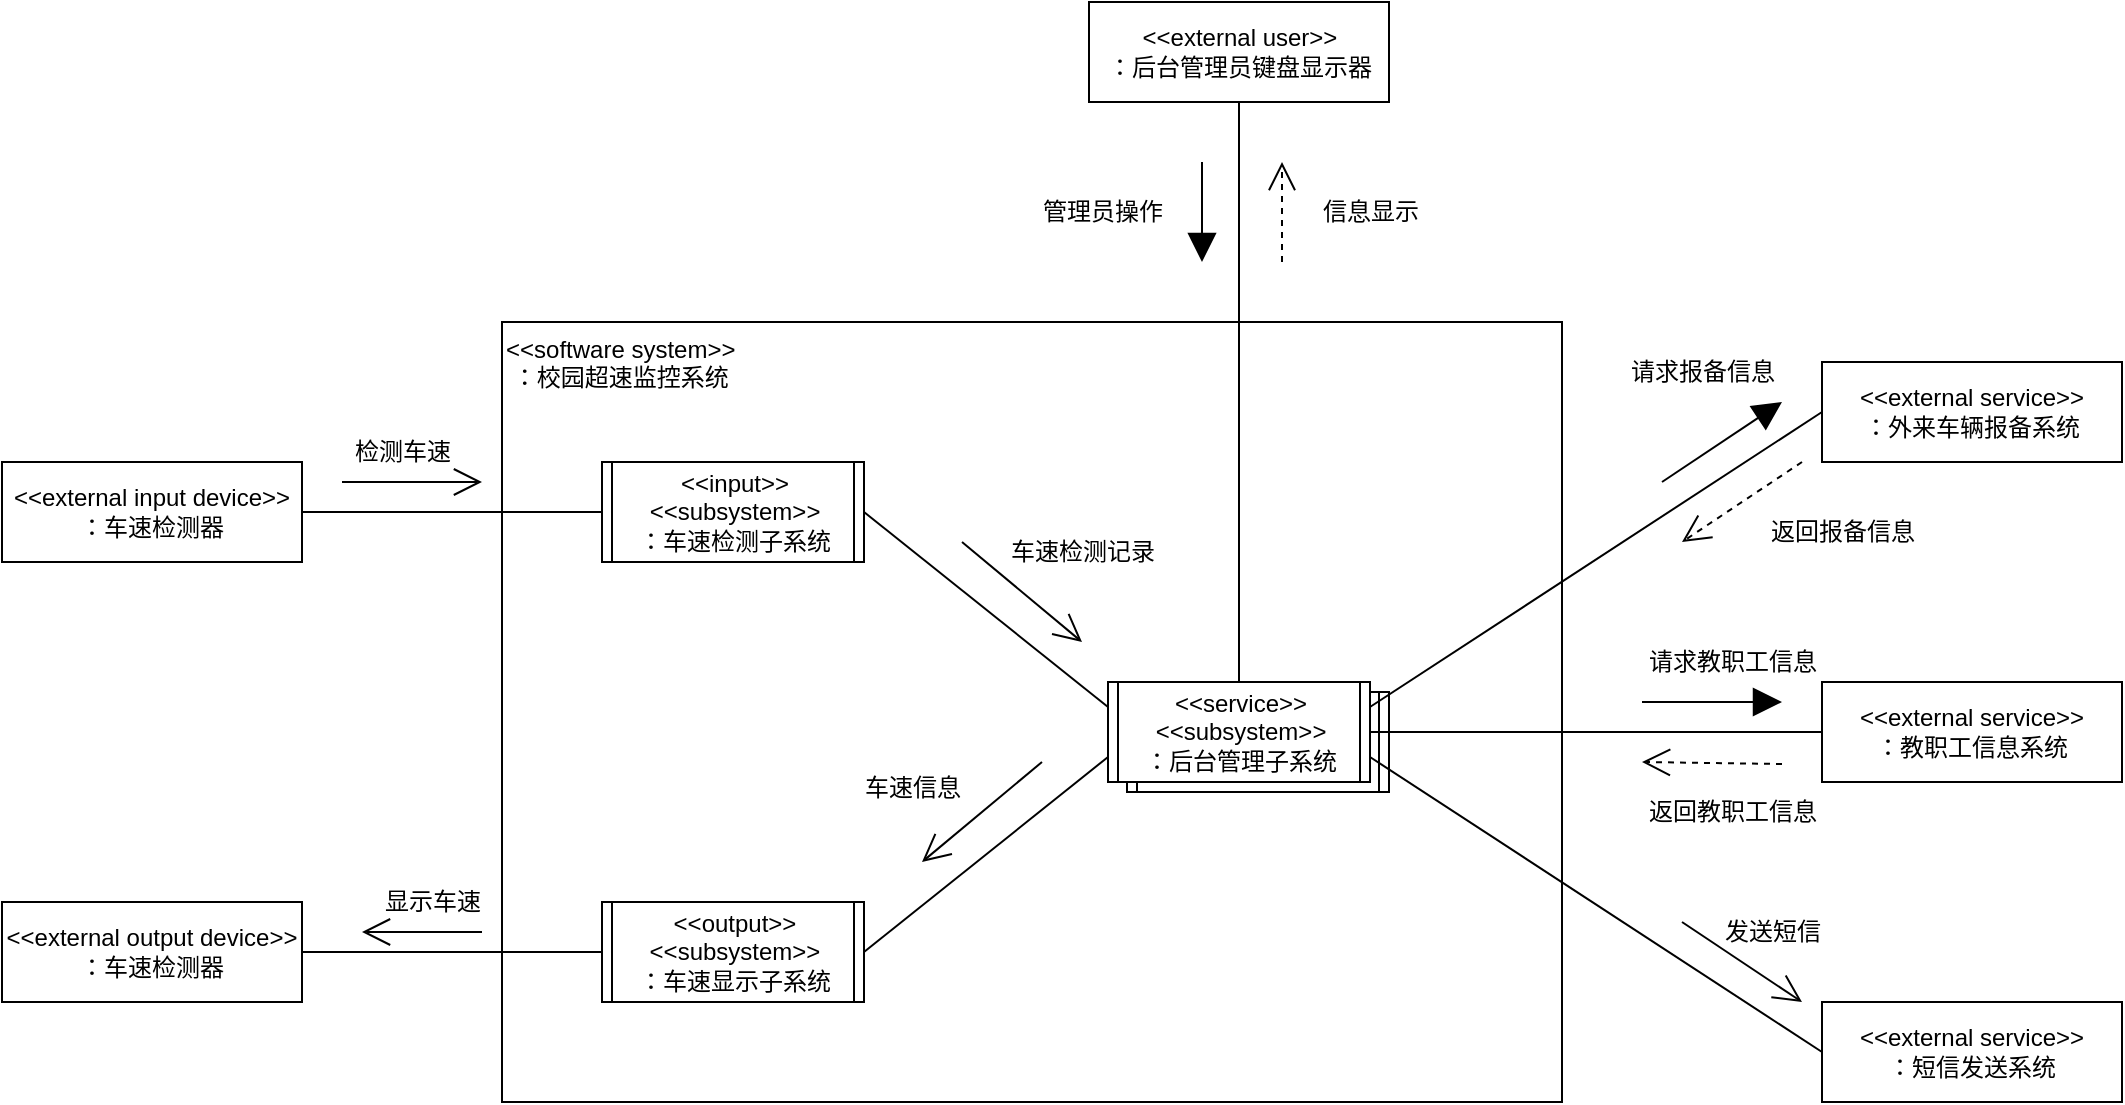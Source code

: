 <mxfile version="24.2.5" type="device" pages="7">
  <diagram id="XhyEGGIeyeuFzfKl0eeU" name="子系统之间的并发通信图">
    <mxGraphModel dx="1937" dy="810" grid="1" gridSize="10" guides="1" tooltips="1" connect="1" arrows="1" fold="1" page="1" pageScale="1" pageWidth="827" pageHeight="1169" math="0" shadow="0">
      <root>
        <mxCell id="0" />
        <mxCell id="1" parent="0" />
        <mxCell id="a6O0ktGnuzLCAw97fX3g-10" value="" style="shape=process2;fixedSize=1;size=5;fontStyle=0;html=1;verticalAlign=middle;" parent="1" vertex="1">
          <mxGeometry x="292.5" y="465" width="131" height="50" as="geometry" />
        </mxCell>
        <mxCell id="a6O0ktGnuzLCAw97fX3g-6" value="&amp;lt;&amp;lt;service&amp;gt;&amp;gt;&lt;br style=&quot;&quot;&gt;&lt;span style=&quot;&quot;&gt;&amp;lt;&amp;lt;subsystem&amp;gt;&amp;gt;&lt;/span&gt;&lt;br style=&quot;&quot;&gt;&lt;span style=&quot;&quot;&gt;：后台管理子系统&lt;/span&gt;" style="shape=process2;fixedSize=1;size=5;fontStyle=0;html=1;verticalAlign=middle;" parent="1" vertex="1">
          <mxGeometry x="283" y="460" width="131" height="50" as="geometry" />
        </mxCell>
        <mxCell id="a6O0ktGnuzLCAw97fX3g-8" value="&amp;lt;&amp;lt;input&amp;gt;&amp;gt;&lt;br style=&quot;&quot;&gt;&lt;span style=&quot;&quot;&gt;&amp;lt;&amp;lt;subsystem&amp;gt;&amp;gt;&lt;/span&gt;&lt;br style=&quot;&quot;&gt;&lt;span style=&quot;&quot;&gt;：车速检测子系统&lt;/span&gt;" style="shape=process2;fixedSize=1;size=5;fontStyle=0;html=1;verticalAlign=middle;" parent="1" vertex="1">
          <mxGeometry x="30" y="350" width="131" height="50" as="geometry" />
        </mxCell>
        <mxCell id="a6O0ktGnuzLCAw97fX3g-9" value="&amp;lt;&amp;lt;output&amp;gt;&amp;gt;&lt;br style=&quot;&quot;&gt;&lt;span style=&quot;&quot;&gt;&amp;lt;&amp;lt;subsystem&amp;gt;&amp;gt;&lt;/span&gt;&lt;br style=&quot;&quot;&gt;&lt;span style=&quot;&quot;&gt;：车速显示&lt;/span&gt;&lt;span style=&quot;background-color: initial;&quot;&gt;子系统&lt;/span&gt;" style="shape=process2;fixedSize=1;size=5;fontStyle=0;html=1;verticalAlign=middle;" parent="1" vertex="1">
          <mxGeometry x="30" y="570" width="131" height="50" as="geometry" />
        </mxCell>
        <mxCell id="a6O0ktGnuzLCAw97fX3g-11" value="&amp;lt;&amp;lt;external output device&amp;gt;&amp;gt;&lt;br&gt;：车速检测器" style="html=1;whiteSpace=wrap;" parent="1" vertex="1">
          <mxGeometry x="-270" y="570" width="150" height="50" as="geometry" />
        </mxCell>
        <mxCell id="a6O0ktGnuzLCAw97fX3g-12" value="&amp;lt;&amp;lt;external input device&amp;gt;&amp;gt;&lt;br&gt;：车速检测器" style="html=1;whiteSpace=wrap;" parent="1" vertex="1">
          <mxGeometry x="-270" y="350" width="150" height="50" as="geometry" />
        </mxCell>
        <mxCell id="a6O0ktGnuzLCAw97fX3g-13" value="&amp;lt;&amp;lt;external user&amp;gt;&amp;gt;&lt;br&gt;：后台管理员键盘显示器" style="html=1;whiteSpace=wrap;" parent="1" vertex="1">
          <mxGeometry x="273.5" y="120" width="150" height="50" as="geometry" />
        </mxCell>
        <mxCell id="a6O0ktGnuzLCAw97fX3g-14" value="&amp;lt;&amp;lt;external service&amp;gt;&amp;gt;&lt;br&gt;：短信发送系统" style="html=1;whiteSpace=wrap;" parent="1" vertex="1">
          <mxGeometry x="640" y="620" width="150" height="50" as="geometry" />
        </mxCell>
        <mxCell id="a6O0ktGnuzLCAw97fX3g-15" value="&amp;lt;&amp;lt;external service&amp;gt;&amp;gt;&lt;br&gt;：教职工信息系统" style="html=1;whiteSpace=wrap;" parent="1" vertex="1">
          <mxGeometry x="640" y="460" width="150" height="50" as="geometry" />
        </mxCell>
        <mxCell id="a6O0ktGnuzLCAw97fX3g-16" value="&amp;lt;&amp;lt;external service&amp;gt;&amp;gt;&lt;br&gt;：外来车辆报备系统" style="html=1;whiteSpace=wrap;" parent="1" vertex="1">
          <mxGeometry x="640" y="300" width="150" height="50" as="geometry" />
        </mxCell>
        <mxCell id="a6O0ktGnuzLCAw97fX3g-20" value="" style="endArrow=none;html=1;rounded=0;entryX=0.5;entryY=1;entryDx=0;entryDy=0;exitX=0.5;exitY=0;exitDx=0;exitDy=0;" parent="1" source="a6O0ktGnuzLCAw97fX3g-6" target="a6O0ktGnuzLCAw97fX3g-13" edge="1">
          <mxGeometry width="50" height="50" relative="1" as="geometry">
            <mxPoint x="240" y="490" as="sourcePoint" />
            <mxPoint x="290" y="440" as="targetPoint" />
          </mxGeometry>
        </mxCell>
        <mxCell id="a6O0ktGnuzLCAw97fX3g-21" value="" style="endArrow=none;html=1;rounded=0;entryX=0;entryY=0.5;entryDx=0;entryDy=0;exitX=1;exitY=0.25;exitDx=0;exitDy=0;" parent="1" source="a6O0ktGnuzLCAw97fX3g-6" target="a6O0ktGnuzLCAw97fX3g-16" edge="1">
          <mxGeometry width="50" height="50" relative="1" as="geometry">
            <mxPoint x="240" y="490" as="sourcePoint" />
            <mxPoint x="290" y="440" as="targetPoint" />
          </mxGeometry>
        </mxCell>
        <mxCell id="a6O0ktGnuzLCAw97fX3g-22" value="" style="endArrow=none;html=1;rounded=0;exitX=1;exitY=0.5;exitDx=0;exitDy=0;entryX=0;entryY=0.5;entryDx=0;entryDy=0;" parent="1" source="a6O0ktGnuzLCAw97fX3g-6" target="a6O0ktGnuzLCAw97fX3g-15" edge="1">
          <mxGeometry width="50" height="50" relative="1" as="geometry">
            <mxPoint x="240" y="490" as="sourcePoint" />
            <mxPoint x="290" y="440" as="targetPoint" />
          </mxGeometry>
        </mxCell>
        <mxCell id="a6O0ktGnuzLCAw97fX3g-23" value="" style="endArrow=none;html=1;rounded=0;entryX=0;entryY=0.5;entryDx=0;entryDy=0;exitX=1;exitY=0.75;exitDx=0;exitDy=0;" parent="1" source="a6O0ktGnuzLCAw97fX3g-6" target="a6O0ktGnuzLCAw97fX3g-14" edge="1">
          <mxGeometry width="50" height="50" relative="1" as="geometry">
            <mxPoint x="240" y="490" as="sourcePoint" />
            <mxPoint x="290" y="440" as="targetPoint" />
          </mxGeometry>
        </mxCell>
        <mxCell id="a6O0ktGnuzLCAw97fX3g-24" value="" style="endArrow=none;html=1;rounded=0;entryX=0;entryY=0.25;entryDx=0;entryDy=0;exitX=1;exitY=0.5;exitDx=0;exitDy=0;" parent="1" source="a6O0ktGnuzLCAw97fX3g-8" target="a6O0ktGnuzLCAw97fX3g-6" edge="1">
          <mxGeometry width="50" height="50" relative="1" as="geometry">
            <mxPoint x="240" y="490" as="sourcePoint" />
            <mxPoint x="290" y="440" as="targetPoint" />
          </mxGeometry>
        </mxCell>
        <mxCell id="a6O0ktGnuzLCAw97fX3g-25" value="" style="endArrow=none;html=1;rounded=0;exitX=0;exitY=0.75;exitDx=0;exitDy=0;entryX=1;entryY=0.5;entryDx=0;entryDy=0;" parent="1" source="a6O0ktGnuzLCAw97fX3g-6" target="a6O0ktGnuzLCAw97fX3g-9" edge="1">
          <mxGeometry width="50" height="50" relative="1" as="geometry">
            <mxPoint x="240" y="490" as="sourcePoint" />
            <mxPoint x="290" y="440" as="targetPoint" />
          </mxGeometry>
        </mxCell>
        <mxCell id="a6O0ktGnuzLCAw97fX3g-26" value="" style="endArrow=none;html=1;rounded=0;entryX=0;entryY=0.5;entryDx=0;entryDy=0;exitX=1;exitY=0.5;exitDx=0;exitDy=0;" parent="1" source="a6O0ktGnuzLCAw97fX3g-12" target="a6O0ktGnuzLCAw97fX3g-8" edge="1">
          <mxGeometry width="50" height="50" relative="1" as="geometry">
            <mxPoint x="240" y="490" as="sourcePoint" />
            <mxPoint x="290" y="440" as="targetPoint" />
          </mxGeometry>
        </mxCell>
        <mxCell id="a6O0ktGnuzLCAw97fX3g-27" value="" style="endArrow=none;html=1;rounded=0;entryX=0;entryY=0.5;entryDx=0;entryDy=0;exitX=1;exitY=0.5;exitDx=0;exitDy=0;" parent="1" source="a6O0ktGnuzLCAw97fX3g-11" target="a6O0ktGnuzLCAw97fX3g-9" edge="1">
          <mxGeometry width="50" height="50" relative="1" as="geometry">
            <mxPoint x="240" y="490" as="sourcePoint" />
            <mxPoint x="290" y="440" as="targetPoint" />
          </mxGeometry>
        </mxCell>
        <mxCell id="a6O0ktGnuzLCAw97fX3g-29" value="" style="endArrow=block;endFill=1;endSize=12;html=1;rounded=0;" parent="1" edge="1">
          <mxGeometry width="160" relative="1" as="geometry">
            <mxPoint x="330" y="200" as="sourcePoint" />
            <mxPoint x="330" y="250" as="targetPoint" />
          </mxGeometry>
        </mxCell>
        <mxCell id="a6O0ktGnuzLCAw97fX3g-30" value="管理员操作" style="text;html=1;align=center;verticalAlign=middle;resizable=0;points=[];autosize=1;strokeColor=none;fillColor=none;" parent="1" vertex="1">
          <mxGeometry x="240" y="210" width="80" height="30" as="geometry" />
        </mxCell>
        <mxCell id="yI2eF-uFjokfaQwamxXU-1" value="" style="endArrow=open;endFill=1;endSize=12;html=1;rounded=0;dashed=1;" parent="1" edge="1">
          <mxGeometry width="160" relative="1" as="geometry">
            <mxPoint x="370" y="250" as="sourcePoint" />
            <mxPoint x="370" y="200" as="targetPoint" />
          </mxGeometry>
        </mxCell>
        <mxCell id="yI2eF-uFjokfaQwamxXU-2" value="信息显示" style="text;html=1;align=center;verticalAlign=middle;resizable=0;points=[];autosize=1;strokeColor=none;fillColor=none;" parent="1" vertex="1">
          <mxGeometry x="379" y="210" width="70" height="30" as="geometry" />
        </mxCell>
        <mxCell id="yI2eF-uFjokfaQwamxXU-3" value="" style="endArrow=block;endFill=1;endSize=12;html=1;rounded=0;" parent="1" edge="1">
          <mxGeometry width="160" relative="1" as="geometry">
            <mxPoint x="560" y="360" as="sourcePoint" />
            <mxPoint x="620" y="320" as="targetPoint" />
          </mxGeometry>
        </mxCell>
        <mxCell id="yI2eF-uFjokfaQwamxXU-4" value="请求报备信息" style="text;html=1;align=center;verticalAlign=middle;resizable=0;points=[];autosize=1;strokeColor=none;fillColor=none;" parent="1" vertex="1">
          <mxGeometry x="530" y="290" width="100" height="30" as="geometry" />
        </mxCell>
        <mxCell id="yI2eF-uFjokfaQwamxXU-5" value="" style="endArrow=open;endFill=1;endSize=12;html=1;rounded=0;dashed=1;" parent="1" edge="1">
          <mxGeometry width="160" relative="1" as="geometry">
            <mxPoint x="630" y="350" as="sourcePoint" />
            <mxPoint x="570" y="390" as="targetPoint" />
          </mxGeometry>
        </mxCell>
        <mxCell id="yI2eF-uFjokfaQwamxXU-6" value="返回报备信息" style="text;html=1;align=center;verticalAlign=middle;resizable=0;points=[];autosize=1;strokeColor=none;fillColor=none;" parent="1" vertex="1">
          <mxGeometry x="600" y="370" width="100" height="30" as="geometry" />
        </mxCell>
        <mxCell id="yI2eF-uFjokfaQwamxXU-8" value="" style="endArrow=block;endFill=1;endSize=12;html=1;rounded=0;" parent="1" edge="1">
          <mxGeometry width="160" relative="1" as="geometry">
            <mxPoint x="550" y="470" as="sourcePoint" />
            <mxPoint x="620" y="470" as="targetPoint" />
          </mxGeometry>
        </mxCell>
        <mxCell id="yI2eF-uFjokfaQwamxXU-9" value="" style="endArrow=open;endFill=1;endSize=12;html=1;rounded=0;dashed=1;" parent="1" edge="1">
          <mxGeometry width="160" relative="1" as="geometry">
            <mxPoint x="620" y="501" as="sourcePoint" />
            <mxPoint x="550" y="500" as="targetPoint" />
          </mxGeometry>
        </mxCell>
        <mxCell id="yI2eF-uFjokfaQwamxXU-10" value="请求教职工信息" style="text;html=1;align=center;verticalAlign=middle;resizable=0;points=[];autosize=1;strokeColor=none;fillColor=none;" parent="1" vertex="1">
          <mxGeometry x="540" y="435" width="110" height="30" as="geometry" />
        </mxCell>
        <mxCell id="yI2eF-uFjokfaQwamxXU-11" value="返回教职工信息" style="text;html=1;align=center;verticalAlign=middle;resizable=0;points=[];autosize=1;strokeColor=none;fillColor=none;" parent="1" vertex="1">
          <mxGeometry x="540" y="510" width="110" height="30" as="geometry" />
        </mxCell>
        <mxCell id="yI2eF-uFjokfaQwamxXU-15" value="" style="endArrow=open;endFill=1;endSize=12;html=1;rounded=0;" parent="1" edge="1">
          <mxGeometry width="160" relative="1" as="geometry">
            <mxPoint x="570" y="580" as="sourcePoint" />
            <mxPoint x="630" y="620" as="targetPoint" />
          </mxGeometry>
        </mxCell>
        <mxCell id="yI2eF-uFjokfaQwamxXU-16" value="发送短信" style="text;html=1;align=center;verticalAlign=middle;resizable=0;points=[];autosize=1;strokeColor=none;fillColor=none;" parent="1" vertex="1">
          <mxGeometry x="580" y="570" width="70" height="30" as="geometry" />
        </mxCell>
        <mxCell id="yI2eF-uFjokfaQwamxXU-18" value="" style="endArrow=open;endFill=1;endSize=12;html=1;rounded=0;" parent="1" edge="1">
          <mxGeometry width="160" relative="1" as="geometry">
            <mxPoint x="-100" y="360" as="sourcePoint" />
            <mxPoint x="-30" y="360" as="targetPoint" />
          </mxGeometry>
        </mxCell>
        <mxCell id="yI2eF-uFjokfaQwamxXU-19" value="检测车速" style="text;html=1;align=center;verticalAlign=middle;resizable=0;points=[];autosize=1;strokeColor=none;fillColor=none;" parent="1" vertex="1">
          <mxGeometry x="-105" y="330" width="70" height="30" as="geometry" />
        </mxCell>
        <mxCell id="yI2eF-uFjokfaQwamxXU-20" value="" style="endArrow=open;endFill=1;endSize=12;html=1;rounded=0;" parent="1" edge="1">
          <mxGeometry width="160" relative="1" as="geometry">
            <mxPoint x="210" y="390" as="sourcePoint" />
            <mxPoint x="270" y="440" as="targetPoint" />
          </mxGeometry>
        </mxCell>
        <mxCell id="yI2eF-uFjokfaQwamxXU-21" value="车速检测记录" style="text;html=1;align=center;verticalAlign=middle;resizable=0;points=[];autosize=1;strokeColor=none;fillColor=none;" parent="1" vertex="1">
          <mxGeometry x="220" y="380" width="100" height="30" as="geometry" />
        </mxCell>
        <mxCell id="yI2eF-uFjokfaQwamxXU-22" value="" style="endArrow=open;endFill=1;endSize=12;html=1;rounded=0;" parent="1" edge="1">
          <mxGeometry width="160" relative="1" as="geometry">
            <mxPoint x="250" y="500" as="sourcePoint" />
            <mxPoint x="190" y="550" as="targetPoint" />
          </mxGeometry>
        </mxCell>
        <mxCell id="yI2eF-uFjokfaQwamxXU-23" value="车速信息" style="text;html=1;align=center;verticalAlign=middle;resizable=0;points=[];autosize=1;strokeColor=none;fillColor=none;" parent="1" vertex="1">
          <mxGeometry x="150" y="498" width="70" height="30" as="geometry" />
        </mxCell>
        <mxCell id="yI2eF-uFjokfaQwamxXU-24" value="" style="endArrow=open;endFill=1;endSize=12;html=1;rounded=0;" parent="1" edge="1">
          <mxGeometry width="160" relative="1" as="geometry">
            <mxPoint x="-30" y="585" as="sourcePoint" />
            <mxPoint x="-90" y="585" as="targetPoint" />
          </mxGeometry>
        </mxCell>
        <mxCell id="yI2eF-uFjokfaQwamxXU-25" value="显示车速" style="text;html=1;align=center;verticalAlign=middle;resizable=0;points=[];autosize=1;strokeColor=none;fillColor=none;" parent="1" vertex="1">
          <mxGeometry x="-90" y="555" width="70" height="30" as="geometry" />
        </mxCell>
        <mxCell id="yI2eF-uFjokfaQwamxXU-26" value="&lt;span style=&quot;text-align: center;&quot;&gt;&amp;lt;&amp;lt;software system&amp;gt;&amp;gt;&lt;/span&gt;&lt;div style=&quot;text-align: center;&quot;&gt;：校园超速监控系统&lt;/div&gt;" style="html=1;whiteSpace=wrap;align=left;verticalAlign=top;fontColor=default;labelBackgroundColor=none;fillColor=none;" parent="1" vertex="1">
          <mxGeometry x="-20" y="280" width="530" height="390" as="geometry" />
        </mxCell>
      </root>
    </mxGraphModel>
  </diagram>
  <diagram id="gvE-_mBbioG4sYmotFxr" name="修改超速次数限制并发通信图">
    <mxGraphModel dx="1110" dy="810" grid="1" gridSize="10" guides="1" tooltips="1" connect="1" arrows="1" fold="1" page="1" pageScale="1" pageWidth="827" pageHeight="1169" math="0" shadow="0">
      <root>
        <mxCell id="0" />
        <mxCell id="1" parent="0" />
        <mxCell id="a9WajZIRhmK6kwZC80qB-1" value="&lt;div&gt;&amp;lt;&amp;lt;event drive&amp;gt;&amp;gt;&lt;/div&gt;&amp;lt;&amp;lt;user interaction&amp;gt;&amp;gt;&lt;br&gt;：后台管理员用户交互" style="html=1;whiteSpace=wrap;" parent="1" vertex="1">
          <mxGeometry x="440" y="190" width="150" height="50" as="geometry" />
        </mxCell>
        <mxCell id="a9WajZIRhmK6kwZC80qB-5" value="&lt;div&gt;&amp;lt;&amp;lt;event drive&lt;span style=&quot;background-color: initial;&quot;&gt;&amp;gt;&amp;gt;&lt;/span&gt;&lt;/div&gt;&amp;lt;&amp;lt;external user&amp;gt;&amp;gt;&lt;br&gt;：后台管理员键盘显示器" style="html=1;whiteSpace=wrap;" parent="1" vertex="1">
          <mxGeometry x="110" y="190" width="140" height="50" as="geometry" />
        </mxCell>
        <mxCell id="64DB7dCDhP9xE3cWKves-1" value="&lt;div&gt;&amp;lt;&amp;lt;demand&amp;gt;&amp;gt;&lt;/div&gt;&amp;lt;&amp;lt;business logic&amp;gt;&amp;gt;&lt;br&gt;：调整超速次数限制业务逻辑" style="html=1;whiteSpace=wrap;" parent="1" vertex="1">
          <mxGeometry x="435" y="370" width="160" height="50" as="geometry" />
        </mxCell>
        <mxCell id="64DB7dCDhP9xE3cWKves-2" value="&amp;lt;&amp;lt;database wrapper&amp;gt;&amp;gt;&lt;br&gt;：超速次数限制" style="html=1;whiteSpace=wrap;" parent="1" vertex="1">
          <mxGeometry x="450" y="550" width="130" height="50" as="geometry" />
        </mxCell>
        <mxCell id="64DB7dCDhP9xE3cWKves-3" value="" style="endArrow=none;html=1;rounded=0;exitX=1;exitY=0.5;exitDx=0;exitDy=0;entryX=0;entryY=0.5;entryDx=0;entryDy=0;" parent="1" source="a9WajZIRhmK6kwZC80qB-5" target="a9WajZIRhmK6kwZC80qB-1" edge="1">
          <mxGeometry width="50" height="50" relative="1" as="geometry">
            <mxPoint x="360" y="450" as="sourcePoint" />
            <mxPoint x="410" y="400" as="targetPoint" />
          </mxGeometry>
        </mxCell>
        <mxCell id="64DB7dCDhP9xE3cWKves-4" value="" style="endArrow=none;html=1;rounded=0;entryX=0.5;entryY=1;entryDx=0;entryDy=0;exitX=0.5;exitY=0;exitDx=0;exitDy=0;" parent="1" source="64DB7dCDhP9xE3cWKves-1" target="a9WajZIRhmK6kwZC80qB-1" edge="1">
          <mxGeometry width="50" height="50" relative="1" as="geometry">
            <mxPoint x="360" y="450" as="sourcePoint" />
            <mxPoint x="410" y="400" as="targetPoint" />
          </mxGeometry>
        </mxCell>
        <mxCell id="64DB7dCDhP9xE3cWKves-5" value="" style="endArrow=none;html=1;rounded=0;entryX=0.5;entryY=1;entryDx=0;entryDy=0;exitX=0.5;exitY=0;exitDx=0;exitDy=0;" parent="1" source="64DB7dCDhP9xE3cWKves-2" target="64DB7dCDhP9xE3cWKves-1" edge="1">
          <mxGeometry width="50" height="50" relative="1" as="geometry">
            <mxPoint x="360" y="450" as="sourcePoint" />
            <mxPoint x="410" y="400" as="targetPoint" />
          </mxGeometry>
        </mxCell>
        <mxCell id="hfrOM53CcGfH6zEF-vsg-1" value="" style="endArrow=open;endFill=1;endSize=12;html=1;rounded=0;" parent="1" edge="1">
          <mxGeometry width="160" relative="1" as="geometry">
            <mxPoint x="310" y="190" as="sourcePoint" />
            <mxPoint x="380" y="190" as="targetPoint" />
          </mxGeometry>
        </mxCell>
        <mxCell id="hfrOM53CcGfH6zEF-vsg-2" value="1.管理员输入" style="text;html=1;align=center;verticalAlign=middle;resizable=0;points=[];autosize=1;strokeColor=none;fillColor=none;" parent="1" vertex="1">
          <mxGeometry x="305" y="150" width="90" height="30" as="geometry" />
        </mxCell>
        <mxCell id="hfrOM53CcGfH6zEF-vsg-3" value="" style="endArrow=open;endFill=1;endSize=12;html=1;rounded=0;" parent="1" edge="1">
          <mxGeometry width="160" relative="1" as="geometry">
            <mxPoint x="540" y="270" as="sourcePoint" />
            <mxPoint x="540" y="330" as="targetPoint" />
          </mxGeometry>
        </mxCell>
        <mxCell id="hfrOM53CcGfH6zEF-vsg-6" value="" style="endArrow=open;endFill=1;endSize=12;html=1;rounded=0;" parent="1" edge="1">
          <mxGeometry width="160" relative="1" as="geometry">
            <mxPoint x="490" y="330" as="sourcePoint" />
            <mxPoint x="490" y="270" as="targetPoint" />
          </mxGeometry>
        </mxCell>
        <mxCell id="hfrOM53CcGfH6zEF-vsg-7" value="" style="endArrow=open;endFill=1;endSize=12;html=1;rounded=0;" parent="1" edge="1">
          <mxGeometry width="160" relative="1" as="geometry">
            <mxPoint x="380" y="239" as="sourcePoint" />
            <mxPoint x="311" y="239" as="targetPoint" />
          </mxGeometry>
        </mxCell>
        <mxCell id="hfrOM53CcGfH6zEF-vsg-8" value="2.修超速次数限制请求(in 超速次数限制)" style="text;html=1;align=center;verticalAlign=middle;resizable=0;points=[];autosize=1;strokeColor=none;fillColor=none;" parent="1" vertex="1">
          <mxGeometry x="550" y="278" width="230" height="30" as="geometry" />
        </mxCell>
        <mxCell id="7PKnCvkbDOmXShZ6VpDN-1" value="" style="endArrow=block;endFill=1;endSize=12;html=1;rounded=0;" parent="1" edge="1">
          <mxGeometry width="160" relative="1" as="geometry">
            <mxPoint x="540" y="460" as="sourcePoint" />
            <mxPoint x="540" y="530" as="targetPoint" />
            <Array as="points">
              <mxPoint x="540" y="500" />
            </Array>
          </mxGeometry>
        </mxCell>
        <mxCell id="Xtpu7AetbFl_ApD7ZtmQ-1" value="" style="endArrow=open;endFill=1;endSize=12;html=1;rounded=0;dashed=1;" parent="1" edge="1">
          <mxGeometry width="160" relative="1" as="geometry">
            <mxPoint x="490" y="530" as="sourcePoint" />
            <mxPoint x="490" y="460" as="targetPoint" />
          </mxGeometry>
        </mxCell>
        <mxCell id="Xtpu7AetbFl_ApD7ZtmQ-2" value="3.更新超速次数限制(in 超速次数限制，out 修改状态)" style="text;html=1;align=center;verticalAlign=middle;resizable=0;points=[];autosize=1;strokeColor=none;fillColor=none;" parent="1" vertex="1">
          <mxGeometry x="550" y="480" width="300" height="30" as="geometry" />
        </mxCell>
        <mxCell id="Xtpu7AetbFl_ApD7ZtmQ-3" value="4.返回修改状态" style="text;html=1;align=center;verticalAlign=middle;resizable=0;points=[];autosize=1;strokeColor=none;fillColor=none;" parent="1" vertex="1">
          <mxGeometry x="370" y="480" width="110" height="30" as="geometry" />
        </mxCell>
        <mxCell id="Xtpu7AetbFl_ApD7ZtmQ-4" value="5.展示修改状态" style="text;html=1;align=center;verticalAlign=middle;resizable=0;points=[];autosize=1;strokeColor=none;fillColor=none;" parent="1" vertex="1">
          <mxGeometry x="370" y="288" width="110" height="30" as="geometry" />
        </mxCell>
        <mxCell id="Xtpu7AetbFl_ApD7ZtmQ-5" value="6.展示修改状态" style="text;html=1;align=center;verticalAlign=middle;resizable=0;points=[];autosize=1;strokeColor=none;fillColor=none;" parent="1" vertex="1">
          <mxGeometry x="295" y="248" width="110" height="30" as="geometry" />
        </mxCell>
      </root>
    </mxGraphModel>
  </diagram>
  <diagram id="zGsbGQJg-iNfkEjkXus1" name="修改超速次数限制接口">
    <mxGraphModel dx="1110" dy="810" grid="1" gridSize="10" guides="1" tooltips="1" connect="1" arrows="1" fold="1" page="1" pageScale="1" pageWidth="827" pageHeight="1169" math="0" shadow="0">
      <root>
        <mxCell id="0" />
        <mxCell id="1" parent="0" />
        <mxCell id="nDVrHYWlAw_DDTDhPMo9-3" value="&lt;div&gt;&amp;lt;&amp;lt;demand&amp;gt;&amp;gt;&lt;br&gt;&lt;/div&gt;&amp;lt;&amp;lt;business logic&amp;gt;&amp;gt;&lt;br&gt;：调整超速次数限制业务逻辑类" style="swimlane;fontStyle=0;align=center;verticalAlign=top;childLayout=stackLayout;horizontal=1;startSize=60;horizontalStack=0;resizeParent=1;resizeParentMax=0;resizeLast=0;collapsible=1;marginBottom=0;whiteSpace=wrap;html=1;fillColor=none;" parent="1" vertex="1">
          <mxGeometry x="600" y="150" width="310" height="110" as="geometry">
            <mxRectangle x="210" y="530" width="150" height="40" as="alternateBounds" />
          </mxGeometry>
        </mxCell>
        <mxCell id="nDVrHYWlAw_DDTDhPMo9-6" value="&lt;p style=&quot;line-height: 80%;&quot;&gt;&lt;span style=&quot;text-align: center; text-wrap: nowrap; background-color: initial;&quot;&gt;+ 更新超速次数限制（in 超速次数限制，out 修改状态）&lt;/span&gt;&lt;br&gt;&lt;/p&gt;" style="text;strokeColor=none;fillColor=none;align=left;verticalAlign=top;spacingLeft=4;spacingRight=4;overflow=hidden;rotatable=0;points=[[0,0.5],[1,0.5]];portConstraint=eastwest;whiteSpace=wrap;html=1;" parent="nDVrHYWlAw_DDTDhPMo9-3" vertex="1">
          <mxGeometry y="60" width="310" height="50" as="geometry" />
        </mxCell>
        <mxCell id="cKnDzeILro4NwIpAQ4Eo-1" value="&lt;div&gt;&amp;lt;&amp;lt;event drive&amp;gt;&amp;gt;&lt;/div&gt;&amp;lt;&amp;lt;user interaction&amp;gt;&amp;gt;&lt;br&gt;：后台管理员用户交互" style="html=1;whiteSpace=wrap;" parent="1" vertex="1">
          <mxGeometry x="150" y="30" width="150" height="50" as="geometry" />
        </mxCell>
        <mxCell id="cKnDzeILro4NwIpAQ4Eo-2" value="&lt;div&gt;&amp;lt;&amp;lt;demand&amp;gt;&amp;gt;&lt;/div&gt;&amp;lt;&amp;lt;business logic&amp;gt;&amp;gt;&lt;br&gt;：调整超速次数限制业务逻辑" style="html=1;whiteSpace=wrap;" parent="1" vertex="1">
          <mxGeometry x="145" y="210" width="160" height="50" as="geometry" />
        </mxCell>
        <mxCell id="cKnDzeILro4NwIpAQ4Eo-3" value="&amp;lt;&amp;lt;entity&amp;gt;&amp;gt;&lt;br&gt;：系统数据" style="html=1;whiteSpace=wrap;" parent="1" vertex="1">
          <mxGeometry x="160" y="390" width="130" height="50" as="geometry" />
        </mxCell>
        <mxCell id="cKnDzeILro4NwIpAQ4Eo-4" value="" style="endArrow=none;html=1;rounded=0;entryX=0.5;entryY=1;entryDx=0;entryDy=0;exitX=0.5;exitY=0;exitDx=0;exitDy=0;" parent="1" source="cKnDzeILro4NwIpAQ4Eo-2" target="cKnDzeILro4NwIpAQ4Eo-1" edge="1">
          <mxGeometry width="50" height="50" relative="1" as="geometry">
            <mxPoint x="70" y="290" as="sourcePoint" />
            <mxPoint x="120" y="240" as="targetPoint" />
          </mxGeometry>
        </mxCell>
        <mxCell id="cKnDzeILro4NwIpAQ4Eo-5" value="" style="endArrow=none;html=1;rounded=0;entryX=0.5;entryY=1;entryDx=0;entryDy=0;exitX=0.5;exitY=0;exitDx=0;exitDy=0;" parent="1" source="cKnDzeILro4NwIpAQ4Eo-3" target="cKnDzeILro4NwIpAQ4Eo-2" edge="1">
          <mxGeometry width="50" height="50" relative="1" as="geometry">
            <mxPoint x="70" y="290" as="sourcePoint" />
            <mxPoint x="120" y="240" as="targetPoint" />
          </mxGeometry>
        </mxCell>
        <mxCell id="cKnDzeILro4NwIpAQ4Eo-6" value="" style="endArrow=open;endFill=1;endSize=12;html=1;rounded=0;" parent="1" edge="1">
          <mxGeometry width="160" relative="1" as="geometry">
            <mxPoint x="250" y="110" as="sourcePoint" />
            <mxPoint x="250" y="170" as="targetPoint" />
          </mxGeometry>
        </mxCell>
        <mxCell id="cKnDzeILro4NwIpAQ4Eo-7" value="" style="endArrow=open;endFill=1;endSize=12;html=1;rounded=0;" parent="1" edge="1">
          <mxGeometry width="160" relative="1" as="geometry">
            <mxPoint x="200" y="170" as="sourcePoint" />
            <mxPoint x="200" y="110" as="targetPoint" />
          </mxGeometry>
        </mxCell>
        <mxCell id="cKnDzeILro4NwIpAQ4Eo-8" value="修超速次数限制请求(in 超速次数限制)" style="text;html=1;align=center;verticalAlign=middle;resizable=0;points=[];autosize=1;strokeColor=none;fillColor=none;" parent="1" vertex="1">
          <mxGeometry x="265" y="118" width="220" height="30" as="geometry" />
        </mxCell>
        <mxCell id="cKnDzeILro4NwIpAQ4Eo-9" value="" style="endArrow=block;endFill=1;endSize=12;html=1;rounded=0;" parent="1" edge="1">
          <mxGeometry width="160" relative="1" as="geometry">
            <mxPoint x="250" y="300" as="sourcePoint" />
            <mxPoint x="250" y="370" as="targetPoint" />
            <Array as="points">
              <mxPoint x="250" y="340" />
            </Array>
          </mxGeometry>
        </mxCell>
        <mxCell id="cKnDzeILro4NwIpAQ4Eo-10" value="" style="endArrow=open;endFill=1;endSize=12;html=1;rounded=0;dashed=1;" parent="1" edge="1">
          <mxGeometry width="160" relative="1" as="geometry">
            <mxPoint x="200" y="370" as="sourcePoint" />
            <mxPoint x="200" y="300" as="targetPoint" />
          </mxGeometry>
        </mxCell>
        <mxCell id="cKnDzeILro4NwIpAQ4Eo-11" value="更新超速次数限制(in 超速次数限制，out 修改状态)" style="text;html=1;align=center;verticalAlign=middle;resizable=0;points=[];autosize=1;strokeColor=none;fillColor=none;" parent="1" vertex="1">
          <mxGeometry x="265" y="320" width="290" height="30" as="geometry" />
        </mxCell>
        <mxCell id="cKnDzeILro4NwIpAQ4Eo-12" value="返回修改状态" style="text;html=1;align=center;verticalAlign=middle;resizable=0;points=[];autosize=1;strokeColor=none;fillColor=none;" parent="1" vertex="1">
          <mxGeometry x="85" y="320" width="100" height="30" as="geometry" />
        </mxCell>
        <mxCell id="cKnDzeILro4NwIpAQ4Eo-13" value="展示修改状态" style="text;html=1;align=center;verticalAlign=middle;resizable=0;points=[];autosize=1;strokeColor=none;fillColor=none;" parent="1" vertex="1">
          <mxGeometry x="85" y="128" width="100" height="30" as="geometry" />
        </mxCell>
      </root>
    </mxGraphModel>
  </diagram>
  <diagram id="wQIy9Lh9wD8CUuKOqxol" name="查看报表并发通信图">
    <mxGraphModel dx="1110" dy="810" grid="1" gridSize="10" guides="1" tooltips="1" connect="1" arrows="1" fold="1" page="1" pageScale="1" pageWidth="827" pageHeight="1169" math="0" shadow="0">
      <root>
        <mxCell id="0" />
        <mxCell id="1" parent="0" />
        <mxCell id="OMXdpk02SWI3X1P3sgtU-1" value="&lt;div&gt;&amp;lt;&amp;lt;event drive&amp;gt;&amp;gt;&lt;/div&gt;&amp;lt;&amp;lt;external user&amp;gt;&amp;gt;&lt;div&gt;：后台管理员键盘显示器&lt;/div&gt;" style="html=1;whiteSpace=wrap;" vertex="1" parent="1">
          <mxGeometry x="100" y="110" width="150" height="50" as="geometry" />
        </mxCell>
        <mxCell id="OMXdpk02SWI3X1P3sgtU-2" value="&lt;div&gt;&amp;lt;&amp;lt;event drive&amp;gt;&amp;gt;&lt;/div&gt;&amp;lt;&amp;lt;user interaction&amp;gt;&amp;gt;&lt;br&gt;：后台管理员用户交互" style="html=1;whiteSpace=wrap;" vertex="1" parent="1">
          <mxGeometry x="420" y="110" width="150" height="50" as="geometry" />
        </mxCell>
        <mxCell id="OMXdpk02SWI3X1P3sgtU-3" value="&lt;div&gt;&amp;lt;&amp;lt;demand&amp;gt;&amp;gt;&lt;/div&gt;&amp;lt;&amp;lt;business logic&amp;gt;&amp;gt;&lt;br&gt;：查看报表业务逻辑" style="html=1;whiteSpace=wrap;" vertex="1" parent="1">
          <mxGeometry x="420" y="330" width="150" height="50" as="geometry" />
        </mxCell>
        <mxCell id="OMXdpk02SWI3X1P3sgtU-4" value="" style="endArrow=none;html=1;rounded=0;exitX=0.5;exitY=0;exitDx=0;exitDy=0;entryX=0;entryY=0.5;entryDx=0;entryDy=0;" edge="1" parent="1" target="OMXdpk02SWI3X1P3sgtU-2">
          <mxGeometry width="50" height="50" relative="1" as="geometry">
            <mxPoint x="250" y="134.5" as="sourcePoint" />
            <mxPoint x="390" y="134.5" as="targetPoint" />
          </mxGeometry>
        </mxCell>
        <mxCell id="OMXdpk02SWI3X1P3sgtU-5" value="" style="endArrow=none;html=1;rounded=0;entryX=0.5;entryY=1;entryDx=0;entryDy=0;exitX=0.5;exitY=0;exitDx=0;exitDy=0;" edge="1" parent="1" source="OMXdpk02SWI3X1P3sgtU-3">
          <mxGeometry width="50" height="50" relative="1" as="geometry">
            <mxPoint x="494.41" y="390" as="sourcePoint" />
            <mxPoint x="494.41" y="160" as="targetPoint" />
          </mxGeometry>
        </mxCell>
        <mxCell id="OMXdpk02SWI3X1P3sgtU-6" value="" style="edgeStyle=none;orthogonalLoop=1;jettySize=auto;html=1;rounded=0;" edge="1" parent="1">
          <mxGeometry width="100" relative="1" as="geometry">
            <mxPoint x="300" y="120" as="sourcePoint" />
            <mxPoint x="370" y="120" as="targetPoint" />
            <Array as="points" />
          </mxGeometry>
        </mxCell>
        <mxCell id="OMXdpk02SWI3X1P3sgtU-7" value="1.管理员点击&quot;查看报表&lt;span style=&quot;background-color: initial;&quot;&gt;&quot;&lt;/span&gt;" style="text;html=1;align=center;verticalAlign=middle;resizable=0;points=[];autosize=1;strokeColor=none;fillColor=none;" vertex="1" parent="1">
          <mxGeometry x="261" y="90" width="150" height="30" as="geometry" />
        </mxCell>
        <mxCell id="OMXdpk02SWI3X1P3sgtU-8" value="" style="edgeStyle=none;orthogonalLoop=1;jettySize=auto;html=1;rounded=0;" edge="1" parent="1">
          <mxGeometry width="100" relative="1" as="geometry">
            <mxPoint x="520" y="190" as="sourcePoint" />
            <mxPoint x="520" y="300" as="targetPoint" />
            <Array as="points" />
          </mxGeometry>
        </mxCell>
        <mxCell id="OMXdpk02SWI3X1P3sgtU-9" value="2.发送查看报表请求" style="text;html=1;align=center;verticalAlign=middle;resizable=0;points=[];autosize=1;strokeColor=none;fillColor=none;" vertex="1" parent="1">
          <mxGeometry x="520" y="230" width="130" height="30" as="geometry" />
        </mxCell>
        <mxCell id="OMXdpk02SWI3X1P3sgtU-10" value="&lt;div&gt;&lt;span style=&quot;background-color: initial;&quot;&gt;&amp;lt;&amp;lt;subsystem&amp;gt;&amp;gt;&lt;/span&gt;&lt;br&gt;&lt;/div&gt;：后台管理系统" style="html=1;whiteSpace=wrap;" vertex="1" parent="1">
          <mxGeometry x="420" y="550" width="150" height="50" as="geometry" />
        </mxCell>
        <mxCell id="OMXdpk02SWI3X1P3sgtU-11" value="" style="endArrow=none;html=1;rounded=0;entryX=0.5;entryY=1;entryDx=0;entryDy=0;exitX=0.5;exitY=0;exitDx=0;exitDy=0;" edge="1" parent="1">
          <mxGeometry width="50" height="50" relative="1" as="geometry">
            <mxPoint x="495.09" y="550" as="sourcePoint" />
            <mxPoint x="494.5" y="380" as="targetPoint" />
          </mxGeometry>
        </mxCell>
        <mxCell id="OMXdpk02SWI3X1P3sgtU-12" value="3.发送查看报表请求" style="text;html=1;align=center;verticalAlign=middle;resizable=0;points=[];autosize=1;strokeColor=none;fillColor=none;" vertex="1" parent="1">
          <mxGeometry x="520" y="448" width="130" height="30" as="geometry" />
        </mxCell>
        <mxCell id="OMXdpk02SWI3X1P3sgtU-13" value="" style="endArrow=block;endFill=1;endSize=12;html=1;rounded=0;" edge="1" parent="1">
          <mxGeometry width="160" relative="1" as="geometry">
            <mxPoint x="519" y="398" as="sourcePoint" />
            <mxPoint x="519" y="528" as="targetPoint" />
          </mxGeometry>
        </mxCell>
        <mxCell id="OMXdpk02SWI3X1P3sgtU-14" value="" style="endArrow=open;endFill=1;endSize=12;html=1;rounded=0;dashed=1;" edge="1" parent="1">
          <mxGeometry width="160" relative="1" as="geometry">
            <mxPoint x="470" y="523" as="sourcePoint" />
            <mxPoint x="470" y="403" as="targetPoint" />
          </mxGeometry>
        </mxCell>
        <mxCell id="OMXdpk02SWI3X1P3sgtU-15" value="4.返回报表" style="text;html=1;align=center;verticalAlign=middle;resizable=0;points=[];autosize=1;strokeColor=none;fillColor=none;" vertex="1" parent="1">
          <mxGeometry x="380" y="448" width="80" height="30" as="geometry" />
        </mxCell>
        <mxCell id="OMXdpk02SWI3X1P3sgtU-16" value="" style="edgeStyle=none;orthogonalLoop=1;jettySize=auto;html=1;rounded=0;" edge="1" parent="1">
          <mxGeometry width="100" relative="1" as="geometry">
            <mxPoint x="470" y="300" as="sourcePoint" />
            <mxPoint x="470" y="190" as="targetPoint" />
            <Array as="points" />
          </mxGeometry>
        </mxCell>
        <mxCell id="OMXdpk02SWI3X1P3sgtU-17" value="5.显示报表" style="text;html=1;align=center;verticalAlign=middle;resizable=0;points=[];autosize=1;strokeColor=none;fillColor=none;" vertex="1" parent="1">
          <mxGeometry x="380" y="238" width="80" height="30" as="geometry" />
        </mxCell>
        <mxCell id="OMXdpk02SWI3X1P3sgtU-18" value="" style="edgeStyle=none;orthogonalLoop=1;jettySize=auto;html=1;rounded=0;" edge="1" parent="1">
          <mxGeometry width="100" relative="1" as="geometry">
            <mxPoint x="370.5" y="150" as="sourcePoint" />
            <mxPoint x="301.5" y="150" as="targetPoint" />
            <Array as="points" />
          </mxGeometry>
        </mxCell>
        <mxCell id="OMXdpk02SWI3X1P3sgtU-19" value="6.显示报表" style="text;html=1;align=center;verticalAlign=middle;resizable=0;points=[];autosize=1;strokeColor=none;fillColor=none;" vertex="1" parent="1">
          <mxGeometry x="300" y="150" width="80" height="30" as="geometry" />
        </mxCell>
      </root>
    </mxGraphModel>
  </diagram>
  <diagram id="S8_kIsufgXHSzT78n2Qb" name="查看报表接口">
    <mxGraphModel dx="1110" dy="810" grid="1" gridSize="10" guides="1" tooltips="1" connect="1" arrows="1" fold="1" page="1" pageScale="1" pageWidth="827" pageHeight="1169" math="0" shadow="0">
      <root>
        <mxCell id="0" />
        <mxCell id="1" parent="0" />
        <mxCell id="nzcQP-dbtP1blB6NiyBL-1" value="&lt;div&gt;&amp;lt;&amp;lt;event drive&amp;gt;&amp;gt;&lt;/div&gt;&amp;lt;&amp;lt;user interaction&amp;gt;&amp;gt;&lt;br&gt;：后台管理员用户交互" style="html=1;whiteSpace=wrap;" vertex="1" parent="1">
          <mxGeometry x="326" y="110" width="150" height="50" as="geometry" />
        </mxCell>
        <mxCell id="nzcQP-dbtP1blB6NiyBL-2" value="&lt;div&gt;&amp;lt;&amp;lt;demand&amp;gt;&amp;gt;&lt;/div&gt;&amp;lt;&amp;lt;business logic&amp;gt;&amp;gt;&lt;br&gt;：查看报表业务逻辑" style="html=1;whiteSpace=wrap;" vertex="1" parent="1">
          <mxGeometry x="326" y="330" width="150" height="50" as="geometry" />
        </mxCell>
        <mxCell id="nzcQP-dbtP1blB6NiyBL-3" value="" style="endArrow=none;html=1;rounded=0;entryX=0.5;entryY=1;entryDx=0;entryDy=0;exitX=0.5;exitY=0;exitDx=0;exitDy=0;" edge="1" parent="1" source="nzcQP-dbtP1blB6NiyBL-2">
          <mxGeometry width="50" height="50" relative="1" as="geometry">
            <mxPoint x="400.41" y="390" as="sourcePoint" />
            <mxPoint x="400.41" y="160" as="targetPoint" />
          </mxGeometry>
        </mxCell>
        <mxCell id="nzcQP-dbtP1blB6NiyBL-4" value="" style="edgeStyle=none;orthogonalLoop=1;jettySize=auto;html=1;rounded=0;" edge="1" parent="1">
          <mxGeometry width="100" relative="1" as="geometry">
            <mxPoint x="426" y="190" as="sourcePoint" />
            <mxPoint x="426" y="300" as="targetPoint" />
            <Array as="points" />
          </mxGeometry>
        </mxCell>
        <mxCell id="nzcQP-dbtP1blB6NiyBL-5" value="发送查看报表请求" style="text;html=1;align=center;verticalAlign=middle;resizable=0;points=[];autosize=1;strokeColor=none;fillColor=none;" vertex="1" parent="1">
          <mxGeometry x="431" y="230" width="120" height="30" as="geometry" />
        </mxCell>
        <mxCell id="nzcQP-dbtP1blB6NiyBL-6" value="&lt;div&gt;&lt;span style=&quot;background-color: initial;&quot;&gt;&amp;lt;&amp;lt;subsystem&amp;gt;&amp;gt;&lt;/span&gt;&lt;br&gt;&lt;/div&gt;：后台管理系统" style="html=1;whiteSpace=wrap;" vertex="1" parent="1">
          <mxGeometry x="326" y="550" width="150" height="50" as="geometry" />
        </mxCell>
        <mxCell id="nzcQP-dbtP1blB6NiyBL-7" value="" style="endArrow=none;html=1;rounded=0;entryX=0.5;entryY=1;entryDx=0;entryDy=0;exitX=0.5;exitY=0;exitDx=0;exitDy=0;" edge="1" parent="1">
          <mxGeometry width="50" height="50" relative="1" as="geometry">
            <mxPoint x="401.09" y="550" as="sourcePoint" />
            <mxPoint x="400.5" y="380" as="targetPoint" />
          </mxGeometry>
        </mxCell>
        <mxCell id="nzcQP-dbtP1blB6NiyBL-8" value="发送查看报表请求" style="text;html=1;align=center;verticalAlign=middle;resizable=0;points=[];autosize=1;strokeColor=none;fillColor=none;" vertex="1" parent="1">
          <mxGeometry x="431" y="448" width="120" height="30" as="geometry" />
        </mxCell>
        <mxCell id="nzcQP-dbtP1blB6NiyBL-9" value="" style="endArrow=block;endFill=1;endSize=12;html=1;rounded=0;" edge="1" parent="1">
          <mxGeometry width="160" relative="1" as="geometry">
            <mxPoint x="425" y="398" as="sourcePoint" />
            <mxPoint x="425" y="528" as="targetPoint" />
          </mxGeometry>
        </mxCell>
        <mxCell id="nzcQP-dbtP1blB6NiyBL-10" value="" style="endArrow=open;endFill=1;endSize=12;html=1;rounded=0;dashed=1;" edge="1" parent="1">
          <mxGeometry width="160" relative="1" as="geometry">
            <mxPoint x="376" y="523" as="sourcePoint" />
            <mxPoint x="376" y="403" as="targetPoint" />
          </mxGeometry>
        </mxCell>
        <mxCell id="nzcQP-dbtP1blB6NiyBL-11" value="" style="edgeStyle=none;orthogonalLoop=1;jettySize=auto;html=1;rounded=0;" edge="1" parent="1">
          <mxGeometry width="100" relative="1" as="geometry">
            <mxPoint x="376" y="300" as="sourcePoint" />
            <mxPoint x="376" y="190" as="targetPoint" />
            <Array as="points" />
          </mxGeometry>
        </mxCell>
        <mxCell id="nzcQP-dbtP1blB6NiyBL-12" value="&lt;div&gt;&lt;span style=&quot;background-color: initial;&quot;&gt;显示报表&lt;/span&gt;&lt;br&gt;&lt;/div&gt;" style="text;html=1;align=center;verticalAlign=middle;resizable=0;points=[];autosize=1;strokeColor=none;fillColor=none;" vertex="1" parent="1">
          <mxGeometry x="291" y="238" width="70" height="30" as="geometry" />
        </mxCell>
        <mxCell id="nzcQP-dbtP1blB6NiyBL-13" value="返回报表" style="text;html=1;align=center;verticalAlign=middle;resizable=0;points=[];autosize=1;strokeColor=none;fillColor=none;" vertex="1" parent="1">
          <mxGeometry x="305" y="448" width="70" height="30" as="geometry" />
        </mxCell>
        <mxCell id="nzcQP-dbtP1blB6NiyBL-14" value="&amp;lt;&amp;lt;demand&amp;gt;&amp;gt;&lt;div&gt;&amp;lt;&amp;lt;business logic&amp;gt;&amp;gt;&lt;/div&gt;&lt;div&gt;&lt;b&gt;查看报表业务逻辑类&lt;/b&gt;&lt;/div&gt;" style="swimlane;fontStyle=0;childLayout=stackLayout;horizontal=1;startSize=50;fillColor=none;horizontalStack=0;resizeParent=1;resizeParentMax=0;resizeLast=0;collapsible=1;marginBottom=0;whiteSpace=wrap;html=1;" vertex="1" parent="1">
          <mxGeometry x="660" y="110" width="140" height="110" as="geometry">
            <mxRectangle x="640" y="290" width="150" height="60" as="alternateBounds" />
          </mxGeometry>
        </mxCell>
        <mxCell id="nzcQP-dbtP1blB6NiyBL-15" value="+ 初始化()&lt;div&gt;+&amp;nbsp;获取报表(in 单位名称, in 时间, out 报表)&lt;/div&gt;" style="text;strokeColor=none;fillColor=none;align=left;verticalAlign=top;spacingLeft=4;spacingRight=4;overflow=hidden;rotatable=0;points=[[0,0.5],[1,0.5]];portConstraint=eastwest;whiteSpace=wrap;html=1;" vertex="1" parent="nzcQP-dbtP1blB6NiyBL-14">
          <mxGeometry y="50" width="140" height="60" as="geometry" />
        </mxCell>
      </root>
    </mxGraphModel>
  </diagram>
  <diagram id="k1hiJ0OAps1pcXe6YCTt" name="修改安全车速并发通信图">
    <mxGraphModel dx="1110" dy="810" grid="1" gridSize="10" guides="1" tooltips="1" connect="1" arrows="1" fold="1" page="1" pageScale="1" pageWidth="827" pageHeight="1169" math="0" shadow="0">
      <root>
        <mxCell id="0" />
        <mxCell id="1" parent="0" />
        <mxCell id="pBQEkXIZdFisQmA_QwUI-1" value="&lt;div&gt;&amp;lt;&amp;lt;event drive&amp;gt;&amp;gt;&lt;br&gt;&lt;/div&gt;&amp;lt;&amp;lt;external user&amp;gt;&amp;gt;&lt;br&gt;：后台管理员键盘显示器" style="html=1;whiteSpace=wrap;" vertex="1" parent="1">
          <mxGeometry x="40" y="110" width="150" height="50" as="geometry" />
        </mxCell>
        <mxCell id="pBQEkXIZdFisQmA_QwUI-2" value="&lt;div&gt;&amp;lt;&amp;lt;event drive&amp;gt;&amp;gt;&lt;br&gt;&lt;/div&gt;&amp;lt;&amp;lt;user interaction&amp;gt;&amp;gt;&lt;br&gt;：后台管理员用户交互" style="html=1;whiteSpace=wrap;" vertex="1" parent="1">
          <mxGeometry x="310" y="110" width="150" height="50" as="geometry" />
        </mxCell>
        <mxCell id="pBQEkXIZdFisQmA_QwUI-3" value="" style="endArrow=none;html=1;rounded=0;entryX=0;entryY=0.5;entryDx=0;entryDy=0;exitX=1;exitY=0.5;exitDx=0;exitDy=0;" edge="1" parent="1" source="pBQEkXIZdFisQmA_QwUI-1" target="pBQEkXIZdFisQmA_QwUI-2">
          <mxGeometry width="50" height="50" relative="1" as="geometry">
            <mxPoint x="250" y="300" as="sourcePoint" />
            <mxPoint x="300" y="250" as="targetPoint" />
          </mxGeometry>
        </mxCell>
        <mxCell id="pBQEkXIZdFisQmA_QwUI-4" value="" style="endArrow=open;endFill=1;endSize=12;html=1;rounded=0;exitX=0;exitY=1;exitDx=0;exitDy=0;" edge="1" parent="1" source="pBQEkXIZdFisQmA_QwUI-5">
          <mxGeometry width="160" relative="1" as="geometry">
            <mxPoint x="220" y="120" as="sourcePoint" />
            <mxPoint x="290" y="120" as="targetPoint" />
          </mxGeometry>
        </mxCell>
        <mxCell id="pBQEkXIZdFisQmA_QwUI-5" value="1.管理员输入" style="text;html=1;align=center;verticalAlign=middle;whiteSpace=wrap;rounded=0;" vertex="1" parent="1">
          <mxGeometry x="210" y="90" width="80" height="30" as="geometry" />
        </mxCell>
        <mxCell id="pBQEkXIZdFisQmA_QwUI-6" value="" style="endArrow=open;endFill=1;endSize=12;html=1;rounded=0;" edge="1" parent="1">
          <mxGeometry width="160" relative="1" as="geometry">
            <mxPoint x="290" y="150" as="sourcePoint" />
            <mxPoint x="210" y="150" as="targetPoint" />
          </mxGeometry>
        </mxCell>
        <mxCell id="pBQEkXIZdFisQmA_QwUI-7" value="8.展示修改状态" style="text;html=1;align=center;verticalAlign=middle;whiteSpace=wrap;rounded=0;" vertex="1" parent="1">
          <mxGeometry x="205" y="160" width="90" height="30" as="geometry" />
        </mxCell>
        <mxCell id="pBQEkXIZdFisQmA_QwUI-8" value="&lt;div&gt;&amp;lt;&amp;lt;demand&amp;gt;&amp;gt;&lt;br&gt;&lt;/div&gt;&amp;lt;&amp;lt;business logic&amp;gt;&amp;gt;&lt;br&gt;：修改安全车速业务逻辑" style="html=1;whiteSpace=wrap;" vertex="1" parent="1">
          <mxGeometry x="310" y="280" width="150" height="50" as="geometry" />
        </mxCell>
        <mxCell id="pBQEkXIZdFisQmA_QwUI-9" value="" style="endArrow=none;html=1;rounded=0;entryX=0.5;entryY=1;entryDx=0;entryDy=0;exitX=0.5;exitY=0;exitDx=0;exitDy=0;" edge="1" parent="1" source="pBQEkXIZdFisQmA_QwUI-8" target="pBQEkXIZdFisQmA_QwUI-2">
          <mxGeometry width="50" height="50" relative="1" as="geometry">
            <mxPoint x="220" y="300" as="sourcePoint" />
            <mxPoint x="270" y="250" as="targetPoint" />
          </mxGeometry>
        </mxCell>
        <mxCell id="pBQEkXIZdFisQmA_QwUI-10" value="" style="endArrow=open;endFill=1;endSize=12;html=1;rounded=0;" edge="1" parent="1">
          <mxGeometry width="160" relative="1" as="geometry">
            <mxPoint x="400" y="180" as="sourcePoint" />
            <mxPoint x="400" y="260" as="targetPoint" />
          </mxGeometry>
        </mxCell>
        <mxCell id="pBQEkXIZdFisQmA_QwUI-11" value="2.修改安全车速请求(in 安全车速)" style="text;html=1;align=center;verticalAlign=middle;whiteSpace=wrap;rounded=0;" vertex="1" parent="1">
          <mxGeometry x="410" y="210" width="190" height="30" as="geometry" />
        </mxCell>
        <mxCell id="pBQEkXIZdFisQmA_QwUI-12" value="" style="endArrow=open;endFill=1;endSize=12;html=1;rounded=0;" edge="1" parent="1">
          <mxGeometry width="160" relative="1" as="geometry">
            <mxPoint x="370" y="260" as="sourcePoint" />
            <mxPoint x="370" y="180" as="targetPoint" />
          </mxGeometry>
        </mxCell>
        <mxCell id="pBQEkXIZdFisQmA_QwUI-13" value="7.显示修改状态" style="text;html=1;align=center;verticalAlign=middle;whiteSpace=wrap;rounded=0;" vertex="1" parent="1">
          <mxGeometry x="260" y="210" width="100" height="30" as="geometry" />
        </mxCell>
        <mxCell id="pBQEkXIZdFisQmA_QwUI-14" value="&lt;div&gt;&amp;lt;&amp;lt;data wrapper&amp;gt;&amp;gt;&lt;/div&gt;：安全车速" style="html=1;whiteSpace=wrap;" vertex="1" parent="1">
          <mxGeometry x="310" y="440" width="150" height="50" as="geometry" />
        </mxCell>
        <mxCell id="pBQEkXIZdFisQmA_QwUI-15" value="" style="endArrow=none;html=1;rounded=0;entryX=0.5;entryY=1;entryDx=0;entryDy=0;exitX=0.5;exitY=0;exitDx=0;exitDy=0;" edge="1" parent="1" source="pBQEkXIZdFisQmA_QwUI-14" target="pBQEkXIZdFisQmA_QwUI-8">
          <mxGeometry width="50" height="50" relative="1" as="geometry">
            <mxPoint x="360" y="300" as="sourcePoint" />
            <mxPoint x="410" y="250" as="targetPoint" />
          </mxGeometry>
        </mxCell>
        <mxCell id="pBQEkXIZdFisQmA_QwUI-16" value="3.更新安全车速(in 安全车速, out 修改状态)" style="text;html=1;align=center;verticalAlign=middle;whiteSpace=wrap;rounded=0;" vertex="1" parent="1">
          <mxGeometry x="410" y="370" width="250" height="30" as="geometry" />
        </mxCell>
        <mxCell id="pBQEkXIZdFisQmA_QwUI-17" value="" style="endArrow=block;endFill=1;endSize=12;html=1;rounded=0;" edge="1" parent="1">
          <mxGeometry width="160" relative="1" as="geometry">
            <mxPoint x="400" y="350" as="sourcePoint" />
            <mxPoint x="400" y="420" as="targetPoint" />
          </mxGeometry>
        </mxCell>
        <mxCell id="pBQEkXIZdFisQmA_QwUI-18" value="" style="endArrow=open;endFill=1;endSize=12;html=1;rounded=0;dashed=1;" edge="1" parent="1">
          <mxGeometry width="160" relative="1" as="geometry">
            <mxPoint x="370" y="420" as="sourcePoint" />
            <mxPoint x="370" y="350" as="targetPoint" />
          </mxGeometry>
        </mxCell>
        <mxCell id="pBQEkXIZdFisQmA_QwUI-19" value="4.返回修改状态" style="text;html=1;align=center;verticalAlign=middle;whiteSpace=wrap;rounded=0;" vertex="1" parent="1">
          <mxGeometry x="260" y="370" width="100" height="30" as="geometry" />
        </mxCell>
        <mxCell id="pBQEkXIZdFisQmA_QwUI-20" value="&lt;div&gt;&amp;lt;&amp;lt;demand&amp;gt;&amp;gt;&lt;br&gt;&lt;/div&gt;&amp;lt;&amp;lt;output&amp;gt;&amp;gt;&lt;br&gt;：车速显示接口" style="html=1;whiteSpace=wrap;" vertex="1" parent="1">
          <mxGeometry x="40" y="280" width="150" height="50" as="geometry" />
        </mxCell>
        <mxCell id="pBQEkXIZdFisQmA_QwUI-21" value="" style="endArrow=none;html=1;rounded=0;entryX=0;entryY=0.5;entryDx=0;entryDy=0;exitX=1;exitY=0.5;exitDx=0;exitDy=0;" edge="1" parent="1" source="pBQEkXIZdFisQmA_QwUI-20" target="pBQEkXIZdFisQmA_QwUI-8">
          <mxGeometry width="50" height="50" relative="1" as="geometry">
            <mxPoint x="410" y="230" as="sourcePoint" />
            <mxPoint x="460" y="180" as="targetPoint" />
          </mxGeometry>
        </mxCell>
        <mxCell id="pBQEkXIZdFisQmA_QwUI-22" value="" style="endArrow=block;endFill=1;endSize=12;html=1;rounded=0;" edge="1" parent="1">
          <mxGeometry width="160" relative="1" as="geometry">
            <mxPoint x="290" y="320" as="sourcePoint" />
            <mxPoint x="210" y="320" as="targetPoint" />
          </mxGeometry>
        </mxCell>
        <mxCell id="pBQEkXIZdFisQmA_QwUI-23" value="5.显示安全车速(in 安全车速, out 修改状态)" style="text;html=1;align=center;verticalAlign=middle;whiteSpace=wrap;rounded=0;" vertex="1" parent="1">
          <mxGeometry x="185" y="330" width="130" height="30" as="geometry" />
        </mxCell>
        <mxCell id="pBQEkXIZdFisQmA_QwUI-24" value="6.返回修改状态" style="text;html=1;align=center;verticalAlign=middle;whiteSpace=wrap;rounded=0;" vertex="1" parent="1">
          <mxGeometry x="200" y="250" width="100" height="30" as="geometry" />
        </mxCell>
        <mxCell id="pBQEkXIZdFisQmA_QwUI-25" value="" style="endArrow=open;endFill=1;endSize=12;html=1;rounded=0;dashed=1;" edge="1" parent="1">
          <mxGeometry width="160" relative="1" as="geometry">
            <mxPoint x="210" y="290" as="sourcePoint" />
            <mxPoint x="290" y="290" as="targetPoint" />
          </mxGeometry>
        </mxCell>
      </root>
    </mxGraphModel>
  </diagram>
  <diagram id="OwjUb_y94CSgpF2FRRDO" name="修改安全车速接口">
    <mxGraphModel dx="1110" dy="810" grid="1" gridSize="10" guides="1" tooltips="1" connect="1" arrows="1" fold="1" page="1" pageScale="1" pageWidth="827" pageHeight="1169" math="0" shadow="0">
      <root>
        <mxCell id="0" />
        <mxCell id="1" parent="0" />
        <mxCell id="coaIKL-3KRBD4cxzCgen-1" value="&lt;div&gt;&amp;lt;&amp;lt;event drive&amp;gt;&amp;gt;&lt;br&gt;&lt;/div&gt;&amp;lt;&amp;lt;user interaction&amp;gt;&amp;gt;&lt;br&gt;：后台管理员用户交互" style="html=1;whiteSpace=wrap;" vertex="1" parent="1">
          <mxGeometry x="160" y="100" width="150" height="50" as="geometry" />
        </mxCell>
        <mxCell id="coaIKL-3KRBD4cxzCgen-2" value="&lt;div&gt;&amp;lt;&amp;lt;demand&amp;gt;&amp;gt;&lt;br&gt;&lt;/div&gt;&amp;lt;&amp;lt;business logic&amp;gt;&amp;gt;&lt;br&gt;：修改安全车速业务逻辑" style="html=1;whiteSpace=wrap;" vertex="1" parent="1">
          <mxGeometry x="160" y="270" width="150" height="50" as="geometry" />
        </mxCell>
        <mxCell id="coaIKL-3KRBD4cxzCgen-3" value="" style="endArrow=none;html=1;rounded=0;entryX=0.5;entryY=1;entryDx=0;entryDy=0;exitX=0.5;exitY=0;exitDx=0;exitDy=0;" edge="1" parent="1" source="coaIKL-3KRBD4cxzCgen-2" target="coaIKL-3KRBD4cxzCgen-1">
          <mxGeometry width="50" height="50" relative="1" as="geometry">
            <mxPoint x="70" y="290" as="sourcePoint" />
            <mxPoint x="120" y="240" as="targetPoint" />
          </mxGeometry>
        </mxCell>
        <mxCell id="coaIKL-3KRBD4cxzCgen-4" value="" style="endArrow=open;endFill=1;endSize=12;html=1;rounded=0;" edge="1" parent="1">
          <mxGeometry width="160" relative="1" as="geometry">
            <mxPoint x="250" y="170" as="sourcePoint" />
            <mxPoint x="250" y="250" as="targetPoint" />
          </mxGeometry>
        </mxCell>
        <mxCell id="coaIKL-3KRBD4cxzCgen-5" value="修改安全车速请求(in 安全车速)" style="text;html=1;align=center;verticalAlign=middle;whiteSpace=wrap;rounded=0;" vertex="1" parent="1">
          <mxGeometry x="260" y="200" width="190" height="30" as="geometry" />
        </mxCell>
        <mxCell id="coaIKL-3KRBD4cxzCgen-6" value="" style="endArrow=open;endFill=1;endSize=12;html=1;rounded=0;" edge="1" parent="1">
          <mxGeometry width="160" relative="1" as="geometry">
            <mxPoint x="220" y="250" as="sourcePoint" />
            <mxPoint x="220" y="170" as="targetPoint" />
          </mxGeometry>
        </mxCell>
        <mxCell id="coaIKL-3KRBD4cxzCgen-7" value="显示修改状态" style="text;html=1;align=center;verticalAlign=middle;whiteSpace=wrap;rounded=0;" vertex="1" parent="1">
          <mxGeometry x="110" y="200" width="100" height="30" as="geometry" />
        </mxCell>
        <mxCell id="coaIKL-3KRBD4cxzCgen-8" value="&lt;div&gt;&amp;lt;&amp;lt;entity&amp;gt;&amp;gt;&lt;/div&gt;：系统数据" style="html=1;whiteSpace=wrap;" vertex="1" parent="1">
          <mxGeometry x="160" y="435" width="150" height="50" as="geometry" />
        </mxCell>
        <mxCell id="coaIKL-3KRBD4cxzCgen-9" value="" style="endArrow=none;html=1;rounded=0;entryX=0.5;entryY=1;entryDx=0;entryDy=0;exitX=0.5;exitY=0;exitDx=0;exitDy=0;" edge="1" parent="1" source="coaIKL-3KRBD4cxzCgen-8" target="coaIKL-3KRBD4cxzCgen-2">
          <mxGeometry width="50" height="50" relative="1" as="geometry">
            <mxPoint x="245" y="415" as="sourcePoint" />
            <mxPoint x="245" y="305" as="targetPoint" />
          </mxGeometry>
        </mxCell>
        <mxCell id="coaIKL-3KRBD4cxzCgen-10" value="更新安全车速(in 安全车速, out 修改状态)" style="text;html=1;align=center;verticalAlign=middle;whiteSpace=wrap;rounded=0;" vertex="1" parent="1">
          <mxGeometry x="260" y="365" width="240" height="30" as="geometry" />
        </mxCell>
        <mxCell id="coaIKL-3KRBD4cxzCgen-11" value="" style="endArrow=block;endFill=1;endSize=12;html=1;rounded=0;" edge="1" parent="1">
          <mxGeometry width="160" relative="1" as="geometry">
            <mxPoint x="250" y="345" as="sourcePoint" />
            <mxPoint x="250" y="415" as="targetPoint" />
          </mxGeometry>
        </mxCell>
        <mxCell id="coaIKL-3KRBD4cxzCgen-12" value="" style="endArrow=open;endFill=1;endSize=12;html=1;rounded=0;dashed=1;" edge="1" parent="1">
          <mxGeometry width="160" relative="1" as="geometry">
            <mxPoint x="219" y="415" as="sourcePoint" />
            <mxPoint x="219" y="345" as="targetPoint" />
          </mxGeometry>
        </mxCell>
        <mxCell id="coaIKL-3KRBD4cxzCgen-13" value="返回修改状态" style="text;html=1;align=center;verticalAlign=middle;whiteSpace=wrap;rounded=0;" vertex="1" parent="1">
          <mxGeometry x="110" y="365" width="100" height="30" as="geometry" />
        </mxCell>
        <mxCell id="4MY2dn9PyEr5tGW-dIqy-1" value="&amp;lt;&amp;lt;demand&amp;gt;&amp;gt;&lt;div&gt;&amp;lt;&amp;lt;business logic&amp;gt;&amp;gt;&lt;/div&gt;&lt;div&gt;修改安全车速业务逻辑类&lt;br&gt;&lt;/div&gt;" style="swimlane;fontStyle=0;childLayout=stackLayout;horizontal=1;startSize=50;fillColor=none;horizontalStack=0;resizeParent=1;resizeParentMax=0;resizeLast=0;collapsible=1;marginBottom=0;whiteSpace=wrap;html=1;" vertex="1" parent="1">
          <mxGeometry x="540" y="240" width="250" height="90" as="geometry">
            <mxRectangle x="640" y="290" width="150" height="60" as="alternateBounds" />
          </mxGeometry>
        </mxCell>
        <mxCell id="4MY2dn9PyEr5tGW-dIqy-2" value="&lt;div&gt;+&amp;nbsp;&lt;span style=&quot;text-align: center; background-color: initial;&quot;&gt;更新安全车速(in 安全车速, out 修改状态)&lt;/span&gt;&lt;/div&gt;" style="text;strokeColor=none;fillColor=none;align=left;verticalAlign=top;spacingLeft=4;spacingRight=4;overflow=hidden;rotatable=0;points=[[0,0.5],[1,0.5]];portConstraint=eastwest;whiteSpace=wrap;html=1;" vertex="1" parent="4MY2dn9PyEr5tGW-dIqy-1">
          <mxGeometry y="50" width="250" height="40" as="geometry" />
        </mxCell>
      </root>
    </mxGraphModel>
  </diagram>
</mxfile>
